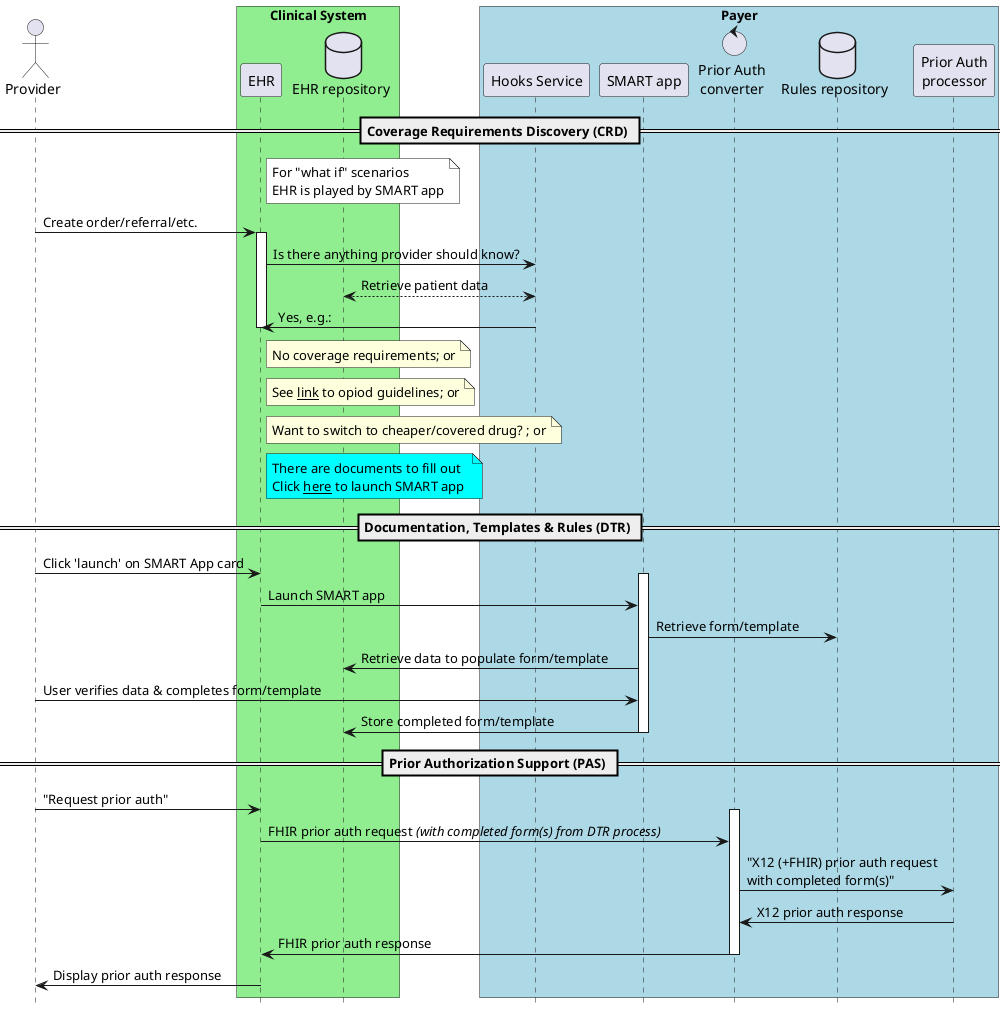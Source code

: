@startuml
hide footbox
actor "Provider"
box "Clinical System" #LightGreen
  participant EHR
  database "EHR repository"
end box
box "Payer" #LightBlue
  participant "Hooks Service"
  participant "SMART app"
  control converter as "Prior Auth\nconverter"
  database "Rules repository"
  participant processor as "Prior Auth\nprocessor"
end box

== Coverage Requirements Discovery (CRD) ==

note right of EHR #white
  For "what if" scenarios
  EHR is played by SMART app
end note
"Provider" -> "EHR" : Create order/referral/etc.
Activate EHR
  "EHR" -> "Hooks Service" : Is there anything provider should know?
  "Hooks Service" <--> "EHR repository" : Retrieve patient data
  "EHR" <- "Hooks Service" : Yes, e.g.:
  note right of EHR: No coverage requirements; or
  note right of EHR: See __link__ to opiod guidelines; or
  note right of EHR: Want to switch to cheaper/covered drug? ; or
  note right of EHR #aqua
    There are documents to fill out
    Click __here__ to launch SMART app 
  end note
Deactivate EHR
== Documentation, Templates & Rules (DTR) ==
"Provider" -> "EHR": Click 'launch' on SMART App card
Activate "SMART app"
  "EHR" -> "SMART app": Launch SMART app
  "SMART app" -> "Rules repository": Retrieve form/template
  "SMART app" -> "EHR repository": Retrieve data to populate form/template
  "SMART app" <- "Provider": User verifies data & completes form/template
  "SMART app" -> "EHR repository": Store completed form/template
Deactivate "SMART app"
== Prior Authorization Support (PAS) ==
Provider -> EHR: "Request prior auth"
Activate converter
  EHR -> converter: FHIR prior auth request //(with completed form(s) from DTR process)//
  converter -> processor: "X12 (+FHIR) prior auth request\nwith completed form(s)"
  processor -> converter: X12 prior auth response
  converter -> EHR: FHIR prior auth response
Deactivate converter
EHR -> Provider: Display prior auth response
@enduml